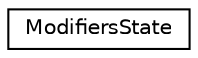 digraph "Graphical Class Hierarchy"
{
 // LATEX_PDF_SIZE
  edge [fontname="Helvetica",fontsize="10",labelfontname="Helvetica",labelfontsize="10"];
  node [fontname="Helvetica",fontsize="10",shape=record];
  rankdir="LR";
  Node0 [label="ModifiersState",height=0.2,width=0.4,color="black", fillcolor="white", style="filled",URL="$d8/da5/structModifiersState.html",tooltip="Modifiers states."];
}
